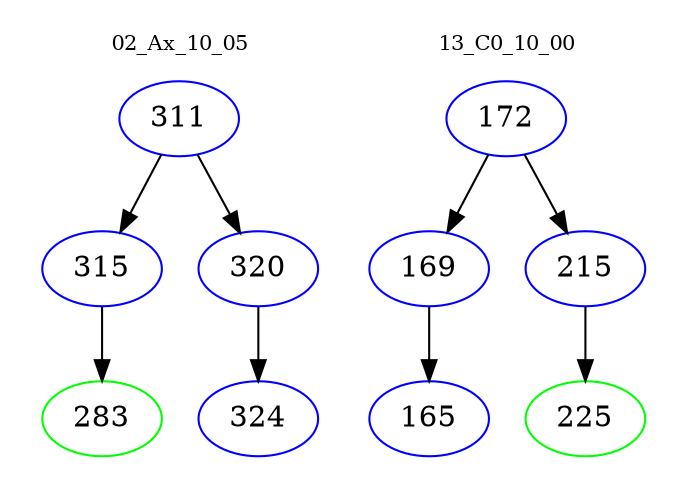 digraph{
subgraph cluster_0 {
color = white
label = "02_Ax_10_05";
fontsize=10;
T0_311 [label="311", color="blue"]
T0_311 -> T0_315 [color="black"]
T0_315 [label="315", color="blue"]
T0_315 -> T0_283 [color="black"]
T0_283 [label="283", color="green"]
T0_311 -> T0_320 [color="black"]
T0_320 [label="320", color="blue"]
T0_320 -> T0_324 [color="black"]
T0_324 [label="324", color="blue"]
}
subgraph cluster_1 {
color = white
label = "13_C0_10_00";
fontsize=10;
T1_172 [label="172", color="blue"]
T1_172 -> T1_169 [color="black"]
T1_169 [label="169", color="blue"]
T1_169 -> T1_165 [color="black"]
T1_165 [label="165", color="blue"]
T1_172 -> T1_215 [color="black"]
T1_215 [label="215", color="blue"]
T1_215 -> T1_225 [color="black"]
T1_225 [label="225", color="green"]
}
}
